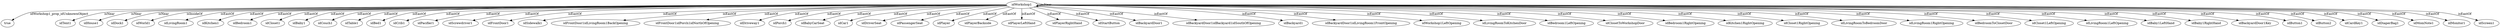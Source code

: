 digraph  {
idWorkshop1 [node_type=entity_node];
true [node_type=property_node];
idTent1 [node_type=entity_node];
idHouse1 [node_type=entity_node];
idDock1 [node_type=entity_node];
idWorld1 [node_type=entity_node];
idLivingRoom1 [node_type=entity_node];
idKitchen1 [node_type=entity_node];
idBedroom1 [node_type=entity_node];
idCloset1 [node_type=entity_node];
idBaby1 [node_type=entity_node];
idCouch1 [node_type=entity_node];
idTable1 [node_type=entity_node];
idBed1 [node_type=entity_node];
idCrib1 [node_type=entity_node];
idPacifier1 [node_type=entity_node];
idScrewdriver1 [node_type=entity_node];
idFrontDoor1 [node_type=entity_node];
idSidewalk1 [node_type=entity_node];
idFrontDoor1idLivingRoom1BackOpening [node_type=entity_node];
idFrontDoor1idPorch1idNorthOfOpening [node_type=entity_node];
idDriveway1 [node_type=entity_node];
idPorch1 [node_type=entity_node];
idBabyCarSeat [node_type=entity_node];
idCar1 [node_type=entity_node];
idDriverSeat [node_type=entity_node];
idPassengerSeat [node_type=entity_node];
idPlayer [node_type=entity_node];
idPlayerBackside [node_type=entity_node];
idPlayerLeftHand [node_type=entity_node];
idPlayerRightHand [node_type=entity_node];
idStartButton [node_type=entity_node];
idBackyardDoor1 [node_type=entity_node];
idBackyardDoor1idBackyard1idSouthOfOpening [node_type=entity_node];
idBackyard1 [node_type=entity_node];
idBackyardDoor1idLivingRoom1FrontOpening [node_type=entity_node];
idWorkshop1LeftOpening [node_type=entity_node];
idLivingRoomToKitchenDoor [node_type=entity_node];
idBedroom1LeftOpening [node_type=entity_node];
idClosetToWorkshopDoor [node_type=entity_node];
idBedroom1RightOpening [node_type=entity_node];
idKitchen1RightOpening [node_type=entity_node];
idCloset1RightOpening [node_type=entity_node];
idLivingRoomToBedroomDoor [node_type=entity_node];
idLivingRoom1RightOpening [node_type=entity_node];
idBedroomToClosetDoor [node_type=entity_node];
idCloset1LeftOpening [node_type=entity_node];
idLivingRoom1LeftOpening [node_type=entity_node];
idBaby1LeftHand [node_type=entity_node];
idBaby1RightHand [node_type=entity_node];
idBackyardDoor1Key [node_type=entity_node];
idButton1 [node_type=entity_node];
idButton2 [node_type=entity_node];
idCardKey1 [node_type=entity_node];
idDiaperBag1 [node_type=entity_node];
idMomNote1 [node_type=entity_node];
idMonitor1 [node_type=entity_node];
idScreen1 [node_type=entity_node];
idWorkshop1 -> true  [edge_type=property, label=idWorkshop1_prop_idUnknownObject];
idWorkshop1 -> idTent1  [edge_type=relationship, label=isNear];
idWorkshop1 -> idHouse1  [edge_type=relationship, label=isNear];
idWorkshop1 -> idDock1  [edge_type=relationship, label=isNear];
idWorkshop1 -> idWorld1  [edge_type=relationship, label=isInsideOf];
idWorkshop1 -> idLivingRoom1  [edge_type=relationship, label=isEastOf];
idWorkshop1 -> idKitchen1  [edge_type=relationship, label=isEastOf];
idWorkshop1 -> idBedroom1  [edge_type=relationship, label=isEastOf];
idWorkshop1 -> idCloset1  [edge_type=relationship, label=isEastOf];
idWorkshop1 -> idWorkshop1  [edge_type=relationship, label=isNear];
idWorkshop1 -> idBaby1  [edge_type=relationship, label=isEastOf];
idWorkshop1 -> idCouch1  [edge_type=relationship, label=isEastOf];
idWorkshop1 -> idTable1  [edge_type=relationship, label=isEastOf];
idWorkshop1 -> idBed1  [edge_type=relationship, label=isEastOf];
idWorkshop1 -> idCrib1  [edge_type=relationship, label=isEastOf];
idWorkshop1 -> idPacifier1  [edge_type=relationship, label=isEastOf];
idWorkshop1 -> idScrewdriver1  [edge_type=relationship, label=isEastOf];
idWorkshop1 -> idFrontDoor1  [edge_type=relationship, label=isEastOf];
idWorkshop1 -> idSidewalk1  [edge_type=relationship, label=isEastOf];
idWorkshop1 -> idFrontDoor1idLivingRoom1BackOpening  [edge_type=relationship, label=isEastOf];
idWorkshop1 -> idFrontDoor1idPorch1idNorthOfOpening  [edge_type=relationship, label=isEastOf];
idWorkshop1 -> idDriveway1  [edge_type=relationship, label=isEastOf];
idWorkshop1 -> idPorch1  [edge_type=relationship, label=isEastOf];
idWorkshop1 -> idBabyCarSeat  [edge_type=relationship, label=isEastOf];
idWorkshop1 -> idCar1  [edge_type=relationship, label=isEastOf];
idWorkshop1 -> idDriverSeat  [edge_type=relationship, label=isEastOf];
idWorkshop1 -> idPassengerSeat  [edge_type=relationship, label=isEastOf];
idWorkshop1 -> idPlayer  [edge_type=relationship, label=isEastOf];
idWorkshop1 -> idPlayerBackside  [edge_type=relationship, label=isEastOf];
idWorkshop1 -> idPlayerLeftHand  [edge_type=relationship, label=isEastOf];
idWorkshop1 -> idPlayerRightHand  [edge_type=relationship, label=isEastOf];
idWorkshop1 -> idStartButton  [edge_type=relationship, label=isEastOf];
idWorkshop1 -> idBackyardDoor1  [edge_type=relationship, label=isEastOf];
idWorkshop1 -> idBackyardDoor1idBackyard1idSouthOfOpening  [edge_type=relationship, label=isEastOf];
idWorkshop1 -> idBackyard1  [edge_type=relationship, label=isEastOf];
idWorkshop1 -> idBackyardDoor1idLivingRoom1FrontOpening  [edge_type=relationship, label=isEastOf];
idWorkshop1 -> idWorkshop1LeftOpening  [edge_type=relationship, label=isEastOf];
idWorkshop1 -> idLivingRoomToKitchenDoor  [edge_type=relationship, label=isEastOf];
idWorkshop1 -> idBedroom1LeftOpening  [edge_type=relationship, label=isEastOf];
idWorkshop1 -> idClosetToWorkshopDoor  [edge_type=relationship, label=isEastOf];
idWorkshop1 -> idBedroom1RightOpening  [edge_type=relationship, label=isEastOf];
idWorkshop1 -> idKitchen1RightOpening  [edge_type=relationship, label=isEastOf];
idWorkshop1 -> idCloset1RightOpening  [edge_type=relationship, label=isEastOf];
idWorkshop1 -> idLivingRoomToBedroomDoor  [edge_type=relationship, label=isEastOf];
idWorkshop1 -> idLivingRoom1RightOpening  [edge_type=relationship, label=isEastOf];
idWorkshop1 -> idBedroomToClosetDoor  [edge_type=relationship, label=isEastOf];
idWorkshop1 -> idCloset1LeftOpening  [edge_type=relationship, label=isEastOf];
idWorkshop1 -> idLivingRoom1LeftOpening  [edge_type=relationship, label=isEastOf];
idWorkshop1 -> idBaby1LeftHand  [edge_type=relationship, label=isEastOf];
idWorkshop1 -> idBaby1RightHand  [edge_type=relationship, label=isEastOf];
idWorkshop1 -> idBackyardDoor1Key  [edge_type=relationship, label=isEastOf];
idWorkshop1 -> idButton1  [edge_type=relationship, label=isEastOf];
idWorkshop1 -> idButton2  [edge_type=relationship, label=isEastOf];
idWorkshop1 -> idCardKey1  [edge_type=relationship, label=isEastOf];
idWorkshop1 -> idDiaperBag1  [edge_type=relationship, label=isEastOf];
idWorkshop1 -> idMomNote1  [edge_type=relationship, label=isEastOf];
idWorkshop1 -> idMonitor1  [edge_type=relationship, label=isEastOf];
idWorkshop1 -> idScreen1  [edge_type=relationship, label=isEastOf];
}
